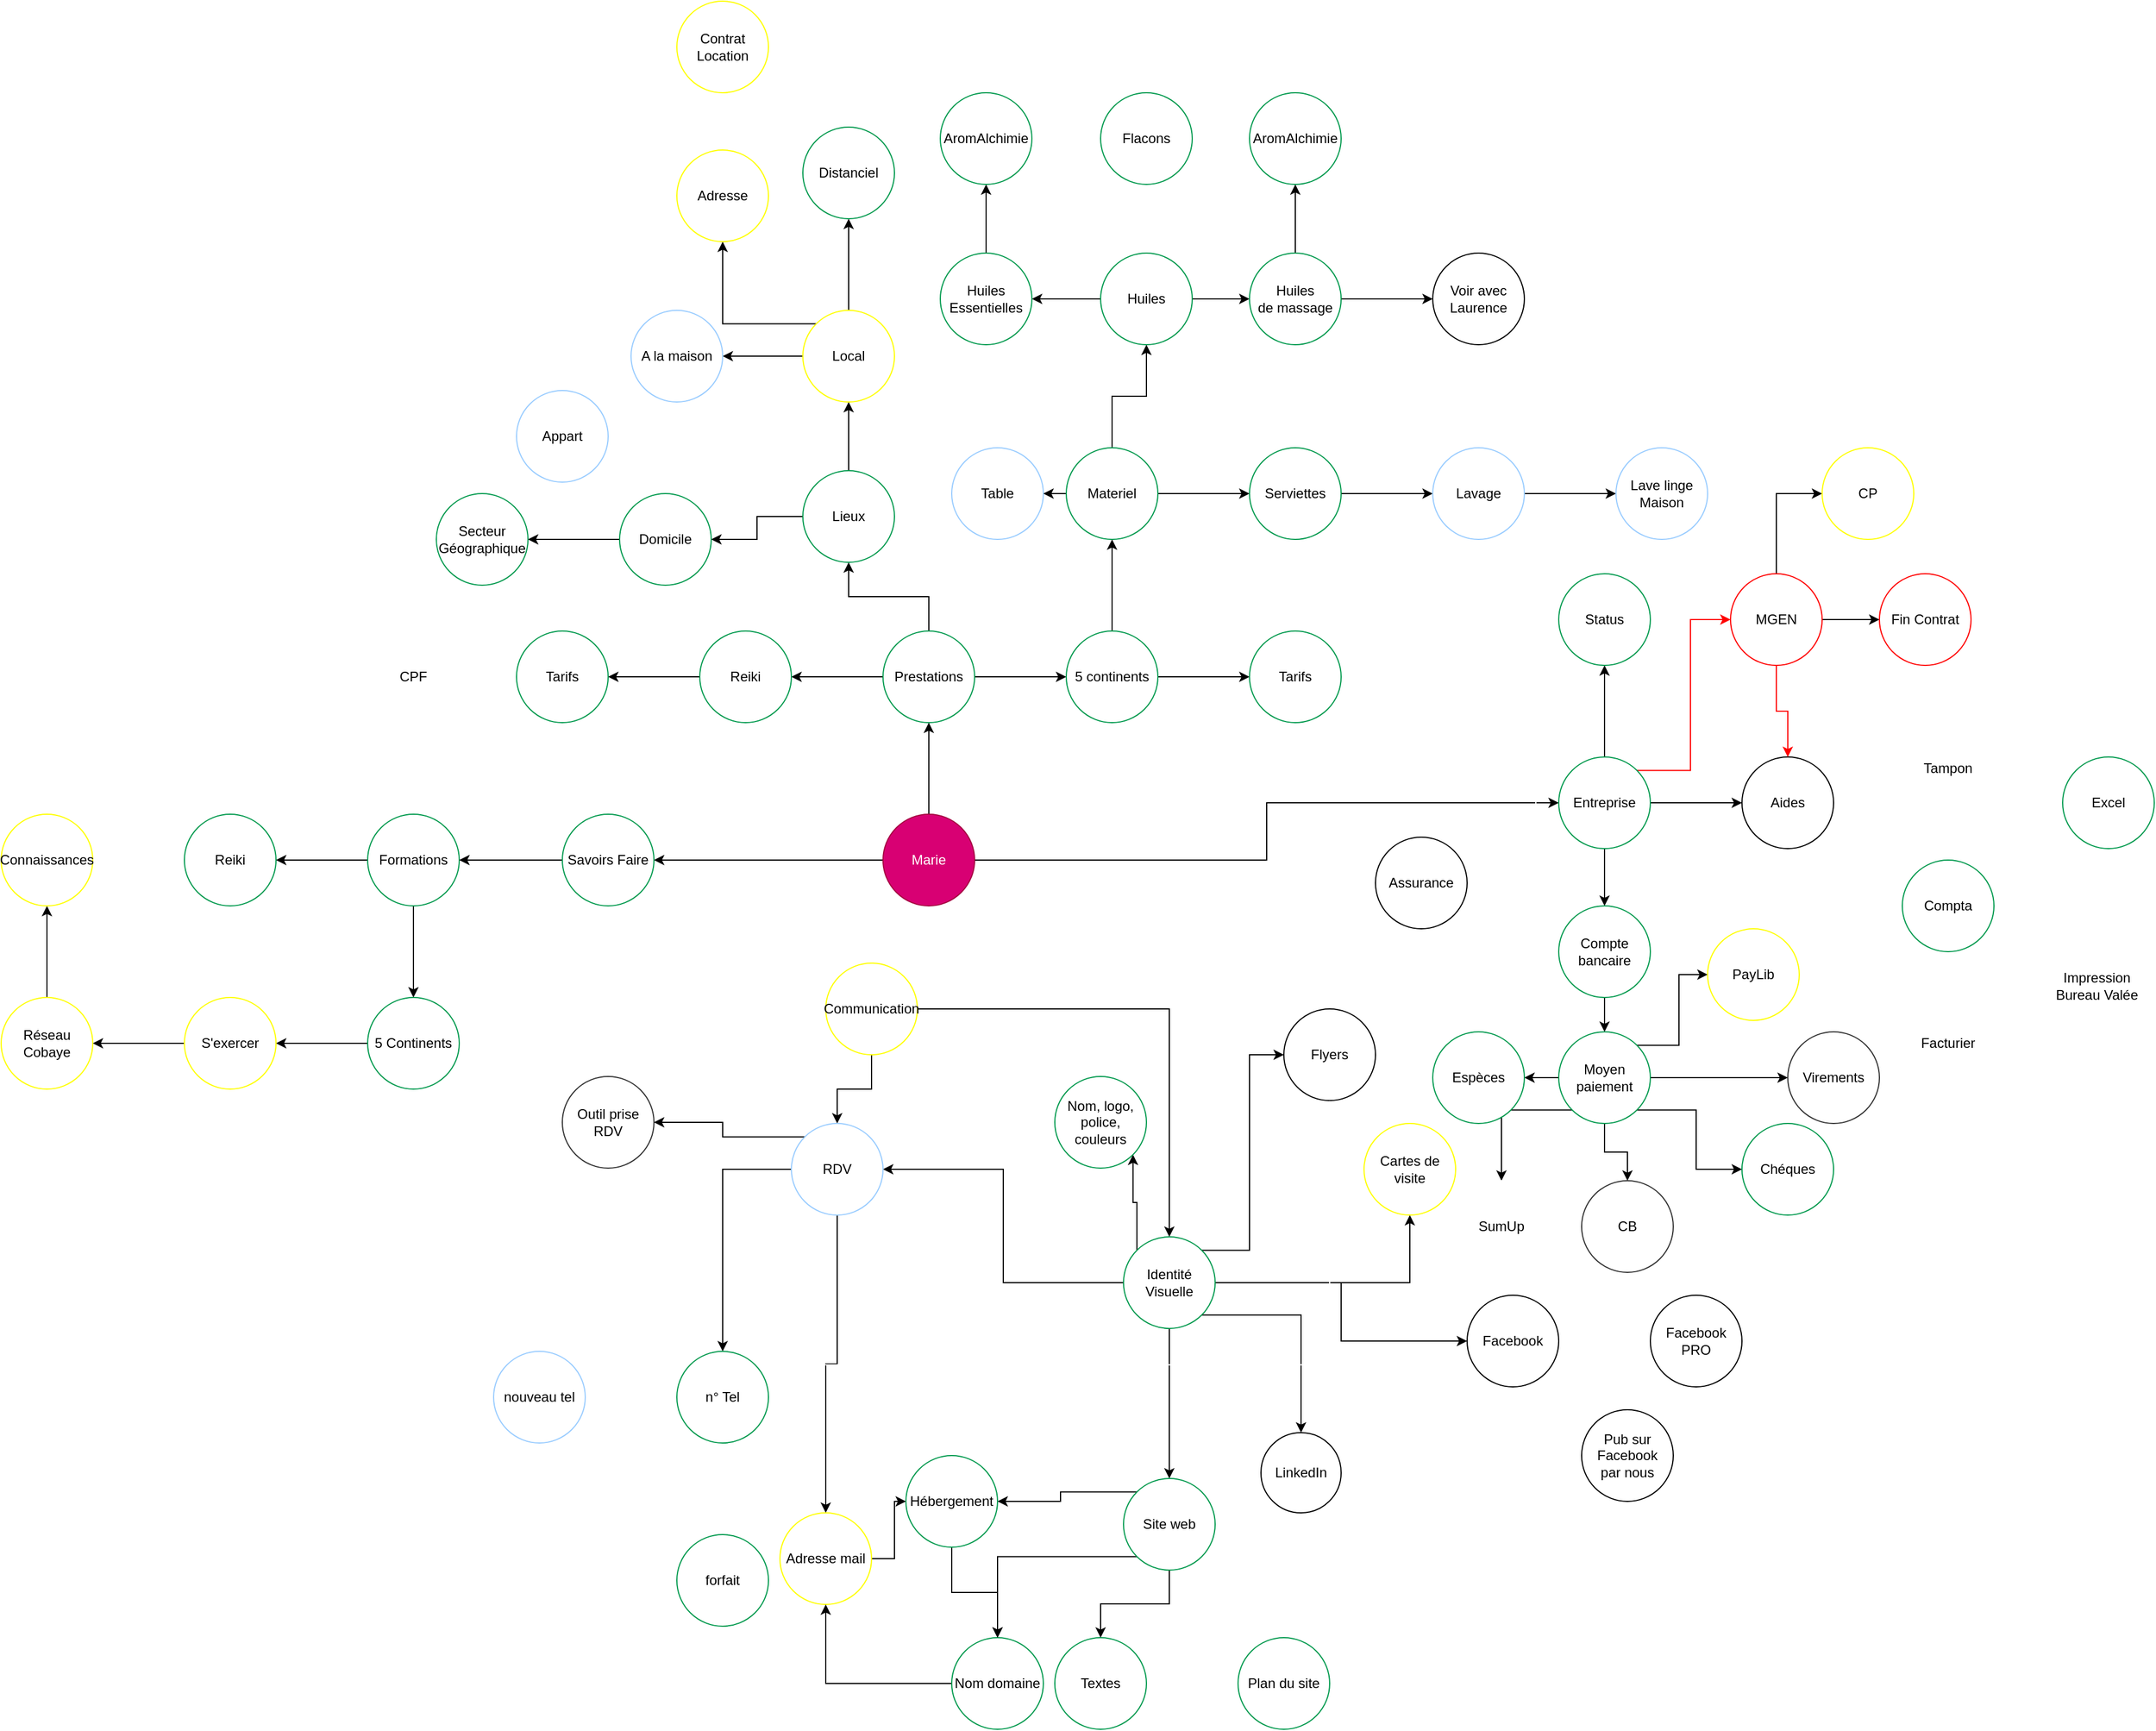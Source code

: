<mxfile version="13.7.3" type="device"><diagram id="F_pIKVun2bM_YiSTFZ85" name="Page-1"><mxGraphModel dx="2249" dy="1991" grid="1" gridSize="10" guides="1" tooltips="1" connect="1" arrows="1" fold="1" page="1" pageScale="1" pageWidth="827" pageHeight="1169" math="0" shadow="0"><root><mxCell id="0"/><mxCell id="1" parent="0"/><mxCell id="tZ33Du6UI4IF1ld7tscy-3" value="" style="edgeStyle=orthogonalEdgeStyle;rounded=0;orthogonalLoop=1;jettySize=auto;html=1;" parent="1" source="tZ33Du6UI4IF1ld7tscy-1" target="tZ33Du6UI4IF1ld7tscy-2" edge="1"><mxGeometry relative="1" as="geometry"/></mxCell><mxCell id="tZ33Du6UI4IF1ld7tscy-43" value="" style="edgeStyle=orthogonalEdgeStyle;rounded=0;orthogonalLoop=1;jettySize=auto;html=1;" parent="1" source="tZ33Du6UI4IF1ld7tscy-1" target="tZ33Du6UI4IF1ld7tscy-42" edge="1"><mxGeometry relative="1" as="geometry"/></mxCell><mxCell id="tZ33Du6UI4IF1ld7tscy-144" style="edgeStyle=orthogonalEdgeStyle;rounded=0;orthogonalLoop=1;jettySize=auto;html=1;exitX=0;exitY=0.5;exitDx=0;exitDy=0;" parent="1" source="tZ33Du6UI4IF1ld7tscy-1" target="tZ33Du6UI4IF1ld7tscy-143" edge="1"><mxGeometry relative="1" as="geometry"/></mxCell><mxCell id="tZ33Du6UI4IF1ld7tscy-150" value="" style="edgeStyle=orthogonalEdgeStyle;rounded=0;orthogonalLoop=1;jettySize=auto;html=1;strokeColor=#FFFFFF;" parent="1" source="tZ33Du6UI4IF1ld7tscy-1" target="tZ33Du6UI4IF1ld7tscy-50" edge="1"><mxGeometry relative="1" as="geometry"/></mxCell><mxCell id="tZ33Du6UI4IF1ld7tscy-1" value="Marie" style="ellipse;whiteSpace=wrap;html=1;aspect=fixed;strokeColor=#A50040;fillColor=#d80073;fontColor=#ffffff;" parent="1" vertex="1"><mxGeometry x="370" y="370" width="80" height="80" as="geometry"/></mxCell><mxCell id="tZ33Du6UI4IF1ld7tscy-5" value="" style="edgeStyle=orthogonalEdgeStyle;rounded=0;orthogonalLoop=1;jettySize=auto;html=1;" parent="1" source="tZ33Du6UI4IF1ld7tscy-2" target="tZ33Du6UI4IF1ld7tscy-4" edge="1"><mxGeometry relative="1" as="geometry"/></mxCell><mxCell id="tZ33Du6UI4IF1ld7tscy-9" value="" style="edgeStyle=orthogonalEdgeStyle;rounded=0;orthogonalLoop=1;jettySize=auto;html=1;" parent="1" source="tZ33Du6UI4IF1ld7tscy-2" target="tZ33Du6UI4IF1ld7tscy-8" edge="1"><mxGeometry relative="1" as="geometry"/></mxCell><mxCell id="tZ33Du6UI4IF1ld7tscy-11" value="" style="edgeStyle=orthogonalEdgeStyle;rounded=0;orthogonalLoop=1;jettySize=auto;html=1;" parent="1" source="tZ33Du6UI4IF1ld7tscy-2" target="tZ33Du6UI4IF1ld7tscy-10" edge="1"><mxGeometry relative="1" as="geometry"/></mxCell><mxCell id="tZ33Du6UI4IF1ld7tscy-158" style="edgeStyle=orthogonalEdgeStyle;rounded=0;orthogonalLoop=1;jettySize=auto;html=1;exitX=1;exitY=1;exitDx=0;exitDy=0;entryX=0;entryY=0;entryDx=0;entryDy=0;strokeColor=#FFFFFF;" parent="1" source="tZ33Du6UI4IF1ld7tscy-2" target="tZ33Du6UI4IF1ld7tscy-75" edge="1"><mxGeometry relative="1" as="geometry"><Array as="points"><mxPoint x="438" y="350"/><mxPoint x="940" y="350"/><mxPoint x="940" y="572"/></Array></mxGeometry></mxCell><mxCell id="tZ33Du6UI4IF1ld7tscy-2" value="Prestations" style="ellipse;whiteSpace=wrap;html=1;aspect=fixed;strokeColor=#00994D;" parent="1" vertex="1"><mxGeometry x="370" y="210" width="80" height="80" as="geometry"/></mxCell><mxCell id="tZ33Du6UI4IF1ld7tscy-33" value="" style="edgeStyle=orthogonalEdgeStyle;rounded=0;orthogonalLoop=1;jettySize=auto;html=1;" parent="1" source="tZ33Du6UI4IF1ld7tscy-4" target="tZ33Du6UI4IF1ld7tscy-32" edge="1"><mxGeometry relative="1" as="geometry"/></mxCell><mxCell id="tZ33Du6UI4IF1ld7tscy-4" value="Reiki" style="ellipse;whiteSpace=wrap;html=1;aspect=fixed;strokeColor=#00994D;" parent="1" vertex="1"><mxGeometry x="210" y="210" width="80" height="80" as="geometry"/></mxCell><mxCell id="tZ33Du6UI4IF1ld7tscy-15" value="" style="edgeStyle=orthogonalEdgeStyle;rounded=0;orthogonalLoop=1;jettySize=auto;html=1;" parent="1" source="tZ33Du6UI4IF1ld7tscy-8" target="tZ33Du6UI4IF1ld7tscy-14" edge="1"><mxGeometry relative="1" as="geometry"/></mxCell><mxCell id="tZ33Du6UI4IF1ld7tscy-31" value="" style="edgeStyle=orthogonalEdgeStyle;rounded=0;orthogonalLoop=1;jettySize=auto;html=1;" parent="1" source="tZ33Du6UI4IF1ld7tscy-8" target="tZ33Du6UI4IF1ld7tscy-30" edge="1"><mxGeometry relative="1" as="geometry"/></mxCell><mxCell id="tZ33Du6UI4IF1ld7tscy-8" value="5 continents" style="ellipse;whiteSpace=wrap;html=1;aspect=fixed;strokeColor=#00994D;" parent="1" vertex="1"><mxGeometry x="530" y="210" width="80" height="80" as="geometry"/></mxCell><mxCell id="tZ33Du6UI4IF1ld7tscy-17" value="" style="edgeStyle=orthogonalEdgeStyle;rounded=0;orthogonalLoop=1;jettySize=auto;html=1;" parent="1" source="tZ33Du6UI4IF1ld7tscy-10" target="tZ33Du6UI4IF1ld7tscy-16" edge="1"><mxGeometry relative="1" as="geometry"/></mxCell><mxCell id="tZ33Du6UI4IF1ld7tscy-19" value="" style="edgeStyle=orthogonalEdgeStyle;rounded=0;orthogonalLoop=1;jettySize=auto;html=1;" parent="1" source="tZ33Du6UI4IF1ld7tscy-10" target="tZ33Du6UI4IF1ld7tscy-18" edge="1"><mxGeometry relative="1" as="geometry"/></mxCell><mxCell id="tZ33Du6UI4IF1ld7tscy-10" value="Lieux" style="ellipse;whiteSpace=wrap;html=1;aspect=fixed;strokeColor=#00994D;" parent="1" vertex="1"><mxGeometry x="300" y="70" width="80" height="80" as="geometry"/></mxCell><mxCell id="tZ33Du6UI4IF1ld7tscy-21" value="" style="edgeStyle=orthogonalEdgeStyle;rounded=0;orthogonalLoop=1;jettySize=auto;html=1;" parent="1" source="tZ33Du6UI4IF1ld7tscy-14" target="tZ33Du6UI4IF1ld7tscy-20" edge="1"><mxGeometry relative="1" as="geometry"/></mxCell><mxCell id="tZ33Du6UI4IF1ld7tscy-23" value="" style="edgeStyle=orthogonalEdgeStyle;rounded=0;orthogonalLoop=1;jettySize=auto;html=1;" parent="1" source="tZ33Du6UI4IF1ld7tscy-14" target="tZ33Du6UI4IF1ld7tscy-22" edge="1"><mxGeometry relative="1" as="geometry"/></mxCell><mxCell id="tZ33Du6UI4IF1ld7tscy-25" value="" style="edgeStyle=orthogonalEdgeStyle;rounded=0;orthogonalLoop=1;jettySize=auto;html=1;" parent="1" source="tZ33Du6UI4IF1ld7tscy-14" target="tZ33Du6UI4IF1ld7tscy-24" edge="1"><mxGeometry relative="1" as="geometry"/></mxCell><mxCell id="tZ33Du6UI4IF1ld7tscy-14" value="Materiel" style="ellipse;whiteSpace=wrap;html=1;aspect=fixed;strokeColor=#00994D;" parent="1" vertex="1"><mxGeometry x="530" y="50" width="80" height="80" as="geometry"/></mxCell><mxCell id="tZ33Du6UI4IF1ld7tscy-47" value="" style="edgeStyle=orthogonalEdgeStyle;rounded=0;orthogonalLoop=1;jettySize=auto;html=1;" parent="1" source="tZ33Du6UI4IF1ld7tscy-16" target="tZ33Du6UI4IF1ld7tscy-46" edge="1"><mxGeometry relative="1" as="geometry"/></mxCell><mxCell id="tZ33Du6UI4IF1ld7tscy-16" value="Domicile" style="ellipse;whiteSpace=wrap;html=1;aspect=fixed;strokeColor=#00994D;" parent="1" vertex="1"><mxGeometry x="140" y="90" width="80" height="80" as="geometry"/></mxCell><mxCell id="tZ33Du6UI4IF1ld7tscy-93" value="" style="edgeStyle=orthogonalEdgeStyle;rounded=0;orthogonalLoop=1;jettySize=auto;html=1;" parent="1" source="tZ33Du6UI4IF1ld7tscy-18" target="tZ33Du6UI4IF1ld7tscy-92" edge="1"><mxGeometry relative="1" as="geometry"/></mxCell><mxCell id="tZ33Du6UI4IF1ld7tscy-95" value="" style="edgeStyle=orthogonalEdgeStyle;rounded=0;orthogonalLoop=1;jettySize=auto;html=1;" parent="1" source="tZ33Du6UI4IF1ld7tscy-18" target="tZ33Du6UI4IF1ld7tscy-94" edge="1"><mxGeometry relative="1" as="geometry"/></mxCell><mxCell id="tZ33Du6UI4IF1ld7tscy-118" style="edgeStyle=orthogonalEdgeStyle;rounded=0;orthogonalLoop=1;jettySize=auto;html=1;exitX=0;exitY=0;exitDx=0;exitDy=0;" parent="1" source="tZ33Du6UI4IF1ld7tscy-18" target="tZ33Du6UI4IF1ld7tscy-117" edge="1"><mxGeometry relative="1" as="geometry"/></mxCell><mxCell id="m3n-iAMWyGaeyh0-DLaK-7" style="edgeStyle=orthogonalEdgeStyle;rounded=0;orthogonalLoop=1;jettySize=auto;html=1;exitX=0;exitY=1;exitDx=0;exitDy=0;entryX=1;entryY=0.5;entryDx=0;entryDy=0;strokeColor=#FFFFFF;" edge="1" parent="1" source="tZ33Du6UI4IF1ld7tscy-18" target="453hLnoYEHUPjGudUj6s-11"><mxGeometry relative="1" as="geometry"><Array as="points"><mxPoint x="300" y="-2"/><mxPoint x="300" y="40"/></Array></mxGeometry></mxCell><mxCell id="tZ33Du6UI4IF1ld7tscy-18" value="Local" style="ellipse;whiteSpace=wrap;html=1;aspect=fixed;strokeColor=#FFFF00;" parent="1" vertex="1"><mxGeometry x="300" y="-70" width="80" height="80" as="geometry"/></mxCell><mxCell id="tZ33Du6UI4IF1ld7tscy-20" value="Table" style="ellipse;whiteSpace=wrap;html=1;aspect=fixed;strokeColor=#99CCFF;" parent="1" vertex="1"><mxGeometry x="430" y="50" width="80" height="80" as="geometry"/></mxCell><mxCell id="tZ33Du6UI4IF1ld7tscy-27" value="" style="edgeStyle=orthogonalEdgeStyle;rounded=0;orthogonalLoop=1;jettySize=auto;html=1;" parent="1" source="tZ33Du6UI4IF1ld7tscy-22" target="tZ33Du6UI4IF1ld7tscy-26" edge="1"><mxGeometry relative="1" as="geometry"/></mxCell><mxCell id="tZ33Du6UI4IF1ld7tscy-29" value="" style="edgeStyle=orthogonalEdgeStyle;rounded=0;orthogonalLoop=1;jettySize=auto;html=1;" parent="1" source="tZ33Du6UI4IF1ld7tscy-22" target="tZ33Du6UI4IF1ld7tscy-28" edge="1"><mxGeometry relative="1" as="geometry"/></mxCell><mxCell id="tZ33Du6UI4IF1ld7tscy-22" value="Huiles" style="ellipse;whiteSpace=wrap;html=1;aspect=fixed;strokeColor=#00994D;" parent="1" vertex="1"><mxGeometry x="560" y="-120" width="80" height="80" as="geometry"/></mxCell><mxCell id="tZ33Du6UI4IF1ld7tscy-49" value="" style="edgeStyle=orthogonalEdgeStyle;rounded=0;orthogonalLoop=1;jettySize=auto;html=1;" parent="1" source="tZ33Du6UI4IF1ld7tscy-24" target="tZ33Du6UI4IF1ld7tscy-48" edge="1"><mxGeometry relative="1" as="geometry"/></mxCell><mxCell id="tZ33Du6UI4IF1ld7tscy-24" value="Serviettes" style="ellipse;whiteSpace=wrap;html=1;aspect=fixed;strokeColor=#00994D;" parent="1" vertex="1"><mxGeometry x="690" y="50" width="80" height="80" as="geometry"/></mxCell><mxCell id="tZ33Du6UI4IF1ld7tscy-99" value="" style="edgeStyle=orthogonalEdgeStyle;rounded=0;orthogonalLoop=1;jettySize=auto;html=1;" parent="1" source="tZ33Du6UI4IF1ld7tscy-26" target="tZ33Du6UI4IF1ld7tscy-98" edge="1"><mxGeometry relative="1" as="geometry"/></mxCell><mxCell id="tZ33Du6UI4IF1ld7tscy-26" value="Huiles Essentielles" style="ellipse;whiteSpace=wrap;html=1;aspect=fixed;strokeColor=#00994D;" parent="1" vertex="1"><mxGeometry x="420" y="-120" width="80" height="80" as="geometry"/></mxCell><mxCell id="tZ33Du6UI4IF1ld7tscy-101" value="" style="edgeStyle=orthogonalEdgeStyle;rounded=0;orthogonalLoop=1;jettySize=auto;html=1;" parent="1" source="tZ33Du6UI4IF1ld7tscy-28" target="tZ33Du6UI4IF1ld7tscy-100" edge="1"><mxGeometry relative="1" as="geometry"/></mxCell><mxCell id="tZ33Du6UI4IF1ld7tscy-103" value="" style="edgeStyle=orthogonalEdgeStyle;rounded=0;orthogonalLoop=1;jettySize=auto;html=1;" parent="1" source="tZ33Du6UI4IF1ld7tscy-28" target="tZ33Du6UI4IF1ld7tscy-102" edge="1"><mxGeometry relative="1" as="geometry"/></mxCell><mxCell id="tZ33Du6UI4IF1ld7tscy-28" value="Huiles&lt;br&gt;de massage" style="ellipse;whiteSpace=wrap;html=1;aspect=fixed;strokeColor=#00994D;" parent="1" vertex="1"><mxGeometry x="690" y="-120" width="80" height="80" as="geometry"/></mxCell><mxCell id="tZ33Du6UI4IF1ld7tscy-30" value="Tarifs" style="ellipse;whiteSpace=wrap;html=1;aspect=fixed;strokeColor=#00994D;" parent="1" vertex="1"><mxGeometry x="690" y="210" width="80" height="80" as="geometry"/></mxCell><mxCell id="tZ33Du6UI4IF1ld7tscy-32" value="Tarifs" style="ellipse;whiteSpace=wrap;html=1;aspect=fixed;strokeColor=#00994D;" parent="1" vertex="1"><mxGeometry x="50" y="210" width="80" height="80" as="geometry"/></mxCell><mxCell id="tZ33Du6UI4IF1ld7tscy-37" value="" style="edgeStyle=orthogonalEdgeStyle;rounded=0;orthogonalLoop=1;jettySize=auto;html=1;" parent="1" source="tZ33Du6UI4IF1ld7tscy-34" target="tZ33Du6UI4IF1ld7tscy-36" edge="1"><mxGeometry relative="1" as="geometry"/></mxCell><mxCell id="tZ33Du6UI4IF1ld7tscy-39" value="" style="edgeStyle=orthogonalEdgeStyle;rounded=0;orthogonalLoop=1;jettySize=auto;html=1;" parent="1" source="tZ33Du6UI4IF1ld7tscy-34" target="tZ33Du6UI4IF1ld7tscy-38" edge="1"><mxGeometry relative="1" as="geometry"/></mxCell><mxCell id="453hLnoYEHUPjGudUj6s-9" value="" style="edgeStyle=orthogonalEdgeStyle;rounded=0;orthogonalLoop=1;jettySize=auto;html=1;strokeColor=#FFFFFF;" parent="1" source="tZ33Du6UI4IF1ld7tscy-34" target="453hLnoYEHUPjGudUj6s-8" edge="1"><mxGeometry relative="1" as="geometry"/></mxCell><mxCell id="tZ33Du6UI4IF1ld7tscy-34" value="Formations" style="ellipse;whiteSpace=wrap;html=1;aspect=fixed;strokeColor=#00994D;" parent="1" vertex="1"><mxGeometry x="-80" y="370" width="80" height="80" as="geometry"/></mxCell><mxCell id="tZ33Du6UI4IF1ld7tscy-36" value="Reiki" style="ellipse;whiteSpace=wrap;html=1;aspect=fixed;strokeColor=#00994D;" parent="1" vertex="1"><mxGeometry x="-240" y="370" width="80" height="80" as="geometry"/></mxCell><mxCell id="tZ33Du6UI4IF1ld7tscy-41" value="" style="edgeStyle=orthogonalEdgeStyle;rounded=0;orthogonalLoop=1;jettySize=auto;html=1;" parent="1" source="tZ33Du6UI4IF1ld7tscy-38" target="tZ33Du6UI4IF1ld7tscy-40" edge="1"><mxGeometry relative="1" as="geometry"/></mxCell><mxCell id="tZ33Du6UI4IF1ld7tscy-38" value="5 Continents" style="ellipse;whiteSpace=wrap;html=1;aspect=fixed;strokeColor=#00994D;" parent="1" vertex="1"><mxGeometry x="-80" y="530" width="80" height="80" as="geometry"/></mxCell><mxCell id="tZ33Du6UI4IF1ld7tscy-134" value="" style="edgeStyle=orthogonalEdgeStyle;rounded=0;orthogonalLoop=1;jettySize=auto;html=1;" parent="1" source="tZ33Du6UI4IF1ld7tscy-40" target="tZ33Du6UI4IF1ld7tscy-133" edge="1"><mxGeometry relative="1" as="geometry"/></mxCell><mxCell id="tZ33Du6UI4IF1ld7tscy-40" value="S'exercer" style="ellipse;whiteSpace=wrap;html=1;aspect=fixed;strokeColor=#FFFF00;" parent="1" vertex="1"><mxGeometry x="-240" y="530" width="80" height="80" as="geometry"/></mxCell><mxCell id="tZ33Du6UI4IF1ld7tscy-72" value="" style="edgeStyle=orthogonalEdgeStyle;rounded=0;orthogonalLoop=1;jettySize=auto;html=1;" parent="1" source="tZ33Du6UI4IF1ld7tscy-42" target="tZ33Du6UI4IF1ld7tscy-71" edge="1"><mxGeometry relative="1" as="geometry"/></mxCell><mxCell id="tZ33Du6UI4IF1ld7tscy-74" value="" style="edgeStyle=orthogonalEdgeStyle;rounded=0;orthogonalLoop=1;jettySize=auto;html=1;" parent="1" source="tZ33Du6UI4IF1ld7tscy-42" target="tZ33Du6UI4IF1ld7tscy-73" edge="1"><mxGeometry relative="1" as="geometry"/></mxCell><mxCell id="tZ33Du6UI4IF1ld7tscy-90" value="" style="edgeStyle=orthogonalEdgeStyle;rounded=0;orthogonalLoop=1;jettySize=auto;html=1;" parent="1" source="tZ33Du6UI4IF1ld7tscy-42" target="tZ33Du6UI4IF1ld7tscy-89" edge="1"><mxGeometry relative="1" as="geometry"/></mxCell><mxCell id="tZ33Du6UI4IF1ld7tscy-142" style="edgeStyle=orthogonalEdgeStyle;rounded=0;orthogonalLoop=1;jettySize=auto;html=1;exitX=1;exitY=0;exitDx=0;exitDy=0;entryX=0;entryY=0.5;entryDx=0;entryDy=0;strokeColor=#FF0000;" parent="1" source="tZ33Du6UI4IF1ld7tscy-42" target="tZ33Du6UI4IF1ld7tscy-141" edge="1"><mxGeometry relative="1" as="geometry"/></mxCell><mxCell id="m3n-iAMWyGaeyh0-DLaK-16" style="edgeStyle=orthogonalEdgeStyle;rounded=0;orthogonalLoop=1;jettySize=auto;html=1;exitX=1;exitY=1;exitDx=0;exitDy=0;entryX=0;entryY=0.5;entryDx=0;entryDy=0;strokeColor=#FFFFFF;" edge="1" parent="1" source="tZ33Du6UI4IF1ld7tscy-42" target="rxKe2BM97Ogz28U7-b96-1"><mxGeometry relative="1" as="geometry"><Array as="points"><mxPoint x="1028" y="410"/><mxPoint x="1150" y="410"/><mxPoint x="1150" y="450"/></Array></mxGeometry></mxCell><mxCell id="tZ33Du6UI4IF1ld7tscy-42" value="Entreprise" style="ellipse;whiteSpace=wrap;html=1;aspect=fixed;strokeColor=#00994D;" parent="1" vertex="1"><mxGeometry x="960" y="320" width="80" height="80" as="geometry"/></mxCell><mxCell id="tZ33Du6UI4IF1ld7tscy-46" value="Secteur&lt;br&gt;Géographique" style="ellipse;whiteSpace=wrap;html=1;aspect=fixed;strokeColor=#00994D;" parent="1" vertex="1"><mxGeometry x="-20" y="90" width="80" height="80" as="geometry"/></mxCell><mxCell id="tZ33Du6UI4IF1ld7tscy-97" value="" style="edgeStyle=orthogonalEdgeStyle;rounded=0;orthogonalLoop=1;jettySize=auto;html=1;" parent="1" source="tZ33Du6UI4IF1ld7tscy-48" target="tZ33Du6UI4IF1ld7tscy-96" edge="1"><mxGeometry relative="1" as="geometry"/></mxCell><mxCell id="tZ33Du6UI4IF1ld7tscy-48" value="Lavage" style="ellipse;whiteSpace=wrap;html=1;aspect=fixed;strokeColor=#99CCFF;" parent="1" vertex="1"><mxGeometry x="850" y="50" width="80" height="80" as="geometry"/></mxCell><mxCell id="tZ33Du6UI4IF1ld7tscy-105" style="edgeStyle=orthogonalEdgeStyle;rounded=0;orthogonalLoop=1;jettySize=auto;html=1;entryX=0.5;entryY=0;entryDx=0;entryDy=0;" parent="1" source="tZ33Du6UI4IF1ld7tscy-50" target="tZ33Du6UI4IF1ld7tscy-104" edge="1"><mxGeometry relative="1" as="geometry"/></mxCell><mxCell id="tZ33Du6UI4IF1ld7tscy-130" style="edgeStyle=orthogonalEdgeStyle;rounded=0;orthogonalLoop=1;jettySize=auto;html=1;exitX=1;exitY=0.5;exitDx=0;exitDy=0;entryX=0.5;entryY=0;entryDx=0;entryDy=0;" parent="1" source="tZ33Du6UI4IF1ld7tscy-50" target="tZ33Du6UI4IF1ld7tscy-60" edge="1"><mxGeometry relative="1" as="geometry"/></mxCell><mxCell id="tZ33Du6UI4IF1ld7tscy-50" value="Communication" style="ellipse;whiteSpace=wrap;html=1;aspect=fixed;strokeColor=#FFFF00;" parent="1" vertex="1"><mxGeometry x="320" y="500" width="80" height="80" as="geometry"/></mxCell><mxCell id="tZ33Du6UI4IF1ld7tscy-64" value="" style="edgeStyle=orthogonalEdgeStyle;rounded=0;orthogonalLoop=1;jettySize=auto;html=1;" parent="1" source="tZ33Du6UI4IF1ld7tscy-60" target="tZ33Du6UI4IF1ld7tscy-63" edge="1"><mxGeometry relative="1" as="geometry"/></mxCell><mxCell id="tZ33Du6UI4IF1ld7tscy-66" value="" style="edgeStyle=orthogonalEdgeStyle;rounded=0;orthogonalLoop=1;jettySize=auto;html=1;" parent="1" source="tZ33Du6UI4IF1ld7tscy-60" target="tZ33Du6UI4IF1ld7tscy-65" edge="1"><mxGeometry relative="1" as="geometry"/></mxCell><mxCell id="tZ33Du6UI4IF1ld7tscy-68" value="" style="edgeStyle=orthogonalEdgeStyle;rounded=0;orthogonalLoop=1;jettySize=auto;html=1;" parent="1" source="tZ33Du6UI4IF1ld7tscy-60" target="tZ33Du6UI4IF1ld7tscy-67" edge="1"><mxGeometry relative="1" as="geometry"/></mxCell><mxCell id="tZ33Du6UI4IF1ld7tscy-70" style="edgeStyle=orthogonalEdgeStyle;rounded=0;orthogonalLoop=1;jettySize=auto;html=1;exitX=0;exitY=1;exitDx=0;exitDy=0;entryX=0;entryY=0.5;entryDx=0;entryDy=0;" parent="1" source="tZ33Du6UI4IF1ld7tscy-60" target="tZ33Du6UI4IF1ld7tscy-69" edge="1"><mxGeometry relative="1" as="geometry"/></mxCell><mxCell id="tZ33Du6UI4IF1ld7tscy-82" style="edgeStyle=orthogonalEdgeStyle;rounded=0;orthogonalLoop=1;jettySize=auto;html=1;exitX=1;exitY=0;exitDx=0;exitDy=0;entryX=0;entryY=0.5;entryDx=0;entryDy=0;" parent="1" source="tZ33Du6UI4IF1ld7tscy-60" target="tZ33Du6UI4IF1ld7tscy-81" edge="1"><mxGeometry relative="1" as="geometry"/></mxCell><mxCell id="tZ33Du6UI4IF1ld7tscy-112" style="edgeStyle=orthogonalEdgeStyle;rounded=0;orthogonalLoop=1;jettySize=auto;html=1;exitX=0;exitY=0.5;exitDx=0;exitDy=0;entryX=1;entryY=0.5;entryDx=0;entryDy=0;" parent="1" source="tZ33Du6UI4IF1ld7tscy-60" target="tZ33Du6UI4IF1ld7tscy-104" edge="1"><mxGeometry relative="1" as="geometry"/></mxCell><mxCell id="tZ33Du6UI4IF1ld7tscy-132" style="edgeStyle=orthogonalEdgeStyle;rounded=0;orthogonalLoop=1;jettySize=auto;html=1;exitX=0;exitY=0;exitDx=0;exitDy=0;entryX=1;entryY=1;entryDx=0;entryDy=0;" parent="1" source="tZ33Du6UI4IF1ld7tscy-60" target="tZ33Du6UI4IF1ld7tscy-131" edge="1"><mxGeometry relative="1" as="geometry"/></mxCell><mxCell id="m3n-iAMWyGaeyh0-DLaK-24" style="edgeStyle=orthogonalEdgeStyle;rounded=0;orthogonalLoop=1;jettySize=auto;html=1;exitX=0;exitY=1;exitDx=0;exitDy=0;entryX=1;entryY=0.5;entryDx=0;entryDy=0;strokeColor=#FFFFFF;" edge="1" parent="1" source="tZ33Du6UI4IF1ld7tscy-60" target="tZ33Du6UI4IF1ld7tscy-107"><mxGeometry relative="1" as="geometry"/></mxCell><mxCell id="tZ33Du6UI4IF1ld7tscy-60" value="Identité&lt;br&gt;Visuelle" style="ellipse;whiteSpace=wrap;html=1;aspect=fixed;strokeColor=#00994D;" parent="1" vertex="1"><mxGeometry x="580" y="739" width="80" height="80" as="geometry"/></mxCell><mxCell id="m3n-iAMWyGaeyh0-DLaK-2" value="" style="edgeStyle=orthogonalEdgeStyle;rounded=0;orthogonalLoop=1;jettySize=auto;html=1;strokeColor=#FFFFFF;" edge="1" parent="1" source="tZ33Du6UI4IF1ld7tscy-63" target="m3n-iAMWyGaeyh0-DLaK-1"><mxGeometry relative="1" as="geometry"/></mxCell><mxCell id="m3n-iAMWyGaeyh0-DLaK-6" style="edgeStyle=orthogonalEdgeStyle;rounded=0;orthogonalLoop=1;jettySize=auto;html=1;exitX=1;exitY=1;exitDx=0;exitDy=0;strokeColor=#FFFFFF;" edge="1" parent="1" source="tZ33Du6UI4IF1ld7tscy-63" target="m3n-iAMWyGaeyh0-DLaK-5"><mxGeometry relative="1" as="geometry"/></mxCell><mxCell id="tZ33Du6UI4IF1ld7tscy-63" value="Facebook" style="ellipse;whiteSpace=wrap;html=1;aspect=fixed;" parent="1" vertex="1"><mxGeometry x="880" y="790" width="80" height="80" as="geometry"/></mxCell><mxCell id="tZ33Du6UI4IF1ld7tscy-123" value="" style="edgeStyle=orthogonalEdgeStyle;rounded=0;orthogonalLoop=1;jettySize=auto;html=1;" parent="1" source="tZ33Du6UI4IF1ld7tscy-65" target="tZ33Du6UI4IF1ld7tscy-122" edge="1"><mxGeometry relative="1" as="geometry"/></mxCell><mxCell id="tZ33Du6UI4IF1ld7tscy-128" style="edgeStyle=orthogonalEdgeStyle;rounded=0;orthogonalLoop=1;jettySize=auto;html=1;exitX=0;exitY=1;exitDx=0;exitDy=0;entryX=0.5;entryY=0;entryDx=0;entryDy=0;" parent="1" source="tZ33Du6UI4IF1ld7tscy-65" target="tZ33Du6UI4IF1ld7tscy-127" edge="1"><mxGeometry relative="1" as="geometry"/></mxCell><mxCell id="tZ33Du6UI4IF1ld7tscy-153" style="edgeStyle=orthogonalEdgeStyle;rounded=0;orthogonalLoop=1;jettySize=auto;html=1;exitX=1;exitY=1;exitDx=0;exitDy=0;entryX=0;entryY=0.5;entryDx=0;entryDy=0;strokeColor=#FFFFFF;" parent="1" source="tZ33Du6UI4IF1ld7tscy-65" target="tZ33Du6UI4IF1ld7tscy-124" edge="1"><mxGeometry relative="1" as="geometry"/></mxCell><mxCell id="Dro3VbOlailkAWpoqvdh-2" style="edgeStyle=orthogonalEdgeStyle;rounded=0;orthogonalLoop=1;jettySize=auto;html=1;exitX=0;exitY=0;exitDx=0;exitDy=0;entryX=1;entryY=0.5;entryDx=0;entryDy=0;" parent="1" source="tZ33Du6UI4IF1ld7tscy-65" target="Dro3VbOlailkAWpoqvdh-1" edge="1"><mxGeometry relative="1" as="geometry"/></mxCell><mxCell id="tZ33Du6UI4IF1ld7tscy-65" value="Site web" style="ellipse;whiteSpace=wrap;html=1;aspect=fixed;strokeColor=#00994D;" parent="1" vertex="1"><mxGeometry x="580" y="950" width="80" height="80" as="geometry"/></mxCell><mxCell id="tZ33Du6UI4IF1ld7tscy-67" value="Cartes de visite" style="ellipse;whiteSpace=wrap;html=1;aspect=fixed;strokeColor=#FFFF00;" parent="1" vertex="1"><mxGeometry x="790" y="640" width="80" height="80" as="geometry"/></mxCell><mxCell id="tZ33Du6UI4IF1ld7tscy-69" value="LinkedIn" style="ellipse;whiteSpace=wrap;html=1;aspect=fixed;direction=south;" parent="1" vertex="1"><mxGeometry x="700" y="910" width="70" height="70" as="geometry"/></mxCell><mxCell id="tZ33Du6UI4IF1ld7tscy-71" value="Status" style="ellipse;whiteSpace=wrap;html=1;aspect=fixed;strokeColor=#00994D;" parent="1" vertex="1"><mxGeometry x="960" y="160" width="80" height="80" as="geometry"/></mxCell><mxCell id="tZ33Du6UI4IF1ld7tscy-76" value="" style="edgeStyle=orthogonalEdgeStyle;rounded=0;orthogonalLoop=1;jettySize=auto;html=1;" parent="1" source="tZ33Du6UI4IF1ld7tscy-73" target="tZ33Du6UI4IF1ld7tscy-75" edge="1"><mxGeometry relative="1" as="geometry"/></mxCell><mxCell id="Dro3VbOlailkAWpoqvdh-7" style="edgeStyle=orthogonalEdgeStyle;rounded=0;orthogonalLoop=1;jettySize=auto;html=1;exitX=0;exitY=0;exitDx=0;exitDy=0;strokeColor=#FFFFFF;" parent="1" source="tZ33Du6UI4IF1ld7tscy-73" target="Dro3VbOlailkAWpoqvdh-6" edge="1"><mxGeometry relative="1" as="geometry"/></mxCell><mxCell id="tZ33Du6UI4IF1ld7tscy-73" value="Compte bancaire" style="ellipse;whiteSpace=wrap;html=1;aspect=fixed;strokeColor=#00994D;" parent="1" vertex="1"><mxGeometry x="960" y="450" width="80" height="80" as="geometry"/></mxCell><mxCell id="tZ33Du6UI4IF1ld7tscy-78" value="" style="edgeStyle=orthogonalEdgeStyle;rounded=0;orthogonalLoop=1;jettySize=auto;html=1;" parent="1" source="tZ33Du6UI4IF1ld7tscy-75" target="tZ33Du6UI4IF1ld7tscy-77" edge="1"><mxGeometry relative="1" as="geometry"/></mxCell><mxCell id="tZ33Du6UI4IF1ld7tscy-80" value="" style="edgeStyle=orthogonalEdgeStyle;rounded=0;orthogonalLoop=1;jettySize=auto;html=1;exitX=1;exitY=1;exitDx=0;exitDy=0;" parent="1" source="tZ33Du6UI4IF1ld7tscy-75" target="tZ33Du6UI4IF1ld7tscy-79" edge="1"><mxGeometry relative="1" as="geometry"/></mxCell><mxCell id="tZ33Du6UI4IF1ld7tscy-84" value="" style="edgeStyle=orthogonalEdgeStyle;rounded=0;orthogonalLoop=1;jettySize=auto;html=1;" parent="1" source="tZ33Du6UI4IF1ld7tscy-75" target="tZ33Du6UI4IF1ld7tscy-83" edge="1"><mxGeometry relative="1" as="geometry"/></mxCell><mxCell id="tZ33Du6UI4IF1ld7tscy-86" style="edgeStyle=orthogonalEdgeStyle;rounded=0;orthogonalLoop=1;jettySize=auto;html=1;exitX=1;exitY=0.5;exitDx=0;exitDy=0;entryX=0;entryY=0.5;entryDx=0;entryDy=0;" parent="1" source="tZ33Du6UI4IF1ld7tscy-75" target="tZ33Du6UI4IF1ld7tscy-85" edge="1"><mxGeometry relative="1" as="geometry"/></mxCell><mxCell id="tZ33Du6UI4IF1ld7tscy-88" style="edgeStyle=orthogonalEdgeStyle;rounded=0;orthogonalLoop=1;jettySize=auto;html=1;exitX=1;exitY=0;exitDx=0;exitDy=0;entryX=0;entryY=0.5;entryDx=0;entryDy=0;" parent="1" source="tZ33Du6UI4IF1ld7tscy-75" target="tZ33Du6UI4IF1ld7tscy-87" edge="1"><mxGeometry relative="1" as="geometry"/></mxCell><mxCell id="mWVtuSBMt5KZrXpBBbmm-2" style="edgeStyle=orthogonalEdgeStyle;rounded=0;orthogonalLoop=1;jettySize=auto;html=1;exitX=0;exitY=1;exitDx=0;exitDy=0;entryX=0.5;entryY=0;entryDx=0;entryDy=0;" parent="1" source="tZ33Du6UI4IF1ld7tscy-75" target="mWVtuSBMt5KZrXpBBbmm-1" edge="1"><mxGeometry relative="1" as="geometry"/></mxCell><mxCell id="tZ33Du6UI4IF1ld7tscy-75" value="Moyen paiement" style="ellipse;whiteSpace=wrap;html=1;aspect=fixed;strokeColor=#00994D;" parent="1" vertex="1"><mxGeometry x="960" y="560" width="80" height="80" as="geometry"/></mxCell><mxCell id="tZ33Du6UI4IF1ld7tscy-77" value="Espèces" style="ellipse;whiteSpace=wrap;html=1;aspect=fixed;strokeColor=#00994D;" parent="1" vertex="1"><mxGeometry x="850" y="560" width="80" height="80" as="geometry"/></mxCell><mxCell id="tZ33Du6UI4IF1ld7tscy-79" value="Chéques" style="ellipse;whiteSpace=wrap;html=1;aspect=fixed;strokeColor=#00994D;" parent="1" vertex="1"><mxGeometry x="1120" y="640" width="80" height="80" as="geometry"/></mxCell><mxCell id="tZ33Du6UI4IF1ld7tscy-81" value="Flyers" style="ellipse;whiteSpace=wrap;html=1;aspect=fixed;" parent="1" vertex="1"><mxGeometry x="720" y="540" width="80" height="80" as="geometry"/></mxCell><mxCell id="m3n-iAMWyGaeyh0-DLaK-21" value="" style="edgeStyle=orthogonalEdgeStyle;rounded=0;orthogonalLoop=1;jettySize=auto;html=1;strokeColor=#FFFFFF;" edge="1" parent="1" source="tZ33Du6UI4IF1ld7tscy-83" target="mWVtuSBMt5KZrXpBBbmm-1"><mxGeometry relative="1" as="geometry"/></mxCell><mxCell id="tZ33Du6UI4IF1ld7tscy-83" value="CB" style="ellipse;whiteSpace=wrap;html=1;aspect=fixed;strokeColor=#333333;" parent="1" vertex="1"><mxGeometry x="980" y="690" width="80" height="80" as="geometry"/></mxCell><mxCell id="m3n-iAMWyGaeyh0-DLaK-23" style="edgeStyle=orthogonalEdgeStyle;rounded=0;orthogonalLoop=1;jettySize=auto;html=1;entryX=1;entryY=0.5;entryDx=0;entryDy=0;strokeColor=#FFFFFF;" edge="1" parent="1" source="tZ33Du6UI4IF1ld7tscy-85" target="tZ33Du6UI4IF1ld7tscy-87"><mxGeometry relative="1" as="geometry"/></mxCell><mxCell id="tZ33Du6UI4IF1ld7tscy-85" value="Virements" style="ellipse;whiteSpace=wrap;html=1;aspect=fixed;strokeColor=#333333;" parent="1" vertex="1"><mxGeometry x="1160" y="560" width="80" height="80" as="geometry"/></mxCell><mxCell id="tZ33Du6UI4IF1ld7tscy-87" value="PayLib" style="ellipse;whiteSpace=wrap;html=1;aspect=fixed;strokeColor=#FFFF00;" parent="1" vertex="1"><mxGeometry x="1090" y="470" width="80" height="80" as="geometry"/></mxCell><mxCell id="tZ33Du6UI4IF1ld7tscy-89" value="Aides" style="ellipse;whiteSpace=wrap;html=1;aspect=fixed;" parent="1" vertex="1"><mxGeometry x="1120" y="320" width="80" height="80" as="geometry"/></mxCell><mxCell id="tZ33Du6UI4IF1ld7tscy-92" value="A la maison" style="ellipse;whiteSpace=wrap;html=1;aspect=fixed;strokeColor=#99CCFF;" parent="1" vertex="1"><mxGeometry x="150" y="-70" width="80" height="80" as="geometry"/></mxCell><mxCell id="tZ33Du6UI4IF1ld7tscy-94" value="Distanciel" style="ellipse;whiteSpace=wrap;html=1;aspect=fixed;strokeColor=#00994D;" parent="1" vertex="1"><mxGeometry x="300" y="-230" width="80" height="80" as="geometry"/></mxCell><mxCell id="tZ33Du6UI4IF1ld7tscy-96" value="Lave linge&lt;br&gt;Maison" style="ellipse;whiteSpace=wrap;html=1;aspect=fixed;strokeColor=#99CCFF;" parent="1" vertex="1"><mxGeometry x="1010" y="50" width="80" height="80" as="geometry"/></mxCell><mxCell id="Dro3VbOlailkAWpoqvdh-9" value="" style="edgeStyle=orthogonalEdgeStyle;rounded=0;orthogonalLoop=1;jettySize=auto;html=1;strokeColor=#FFFFFF;" parent="1" source="tZ33Du6UI4IF1ld7tscy-98" target="Dro3VbOlailkAWpoqvdh-8" edge="1"><mxGeometry relative="1" as="geometry"/></mxCell><mxCell id="tZ33Du6UI4IF1ld7tscy-98" value="AromAlchimie" style="ellipse;whiteSpace=wrap;html=1;aspect=fixed;strokeColor=#00994D;" parent="1" vertex="1"><mxGeometry x="420" y="-260" width="80" height="80" as="geometry"/></mxCell><mxCell id="Dro3VbOlailkAWpoqvdh-10" value="" style="edgeStyle=orthogonalEdgeStyle;rounded=0;orthogonalLoop=1;jettySize=auto;html=1;strokeColor=#FFFFFF;" parent="1" source="tZ33Du6UI4IF1ld7tscy-100" target="Dro3VbOlailkAWpoqvdh-8" edge="1"><mxGeometry relative="1" as="geometry"/></mxCell><mxCell id="tZ33Du6UI4IF1ld7tscy-100" value="AromAlchimie" style="ellipse;whiteSpace=wrap;html=1;aspect=fixed;strokeColor=#00994D;" parent="1" vertex="1"><mxGeometry x="690" y="-260" width="80" height="80" as="geometry"/></mxCell><mxCell id="tZ33Du6UI4IF1ld7tscy-102" value="Voir avec Laurence" style="ellipse;whiteSpace=wrap;html=1;aspect=fixed;direction=south;" parent="1" vertex="1"><mxGeometry x="850" y="-120" width="80" height="80" as="geometry"/></mxCell><mxCell id="tZ33Du6UI4IF1ld7tscy-108" value="" style="edgeStyle=orthogonalEdgeStyle;rounded=0;orthogonalLoop=1;jettySize=auto;html=1;" parent="1" source="tZ33Du6UI4IF1ld7tscy-104" target="tZ33Du6UI4IF1ld7tscy-107" edge="1"><mxGeometry relative="1" as="geometry"/></mxCell><mxCell id="tZ33Du6UI4IF1ld7tscy-110" value="" style="edgeStyle=orthogonalEdgeStyle;rounded=0;orthogonalLoop=1;jettySize=auto;html=1;" parent="1" source="tZ33Du6UI4IF1ld7tscy-104" target="tZ33Du6UI4IF1ld7tscy-109" edge="1"><mxGeometry relative="1" as="geometry"/></mxCell><mxCell id="tZ33Du6UI4IF1ld7tscy-116" style="edgeStyle=orthogonalEdgeStyle;rounded=0;orthogonalLoop=1;jettySize=auto;html=1;exitX=0;exitY=0;exitDx=0;exitDy=0;entryX=1;entryY=0.5;entryDx=0;entryDy=0;" parent="1" source="tZ33Du6UI4IF1ld7tscy-104" target="tZ33Du6UI4IF1ld7tscy-115" edge="1"><mxGeometry relative="1" as="geometry"><mxPoint x="210" y="699" as="targetPoint"/></mxGeometry></mxCell><mxCell id="tZ33Du6UI4IF1ld7tscy-104" value="RDV" style="ellipse;whiteSpace=wrap;html=1;aspect=fixed;strokeColor=#99CCFF;" parent="1" vertex="1"><mxGeometry x="290" y="640" width="80" height="80" as="geometry"/></mxCell><mxCell id="tZ33Du6UI4IF1ld7tscy-155" value="" style="edgeStyle=orthogonalEdgeStyle;rounded=0;orthogonalLoop=1;jettySize=auto;html=1;strokeColor=#FFFFFF;" parent="1" source="tZ33Du6UI4IF1ld7tscy-107" target="tZ33Du6UI4IF1ld7tscy-154" edge="1"><mxGeometry relative="1" as="geometry"/></mxCell><mxCell id="tZ33Du6UI4IF1ld7tscy-157" value="" style="edgeStyle=orthogonalEdgeStyle;rounded=0;orthogonalLoop=1;jettySize=auto;html=1;strokeColor=#FFFFFF;" parent="1" source="tZ33Du6UI4IF1ld7tscy-107" target="tZ33Du6UI4IF1ld7tscy-156" edge="1"><mxGeometry relative="1" as="geometry"/></mxCell><mxCell id="Dro3VbOlailkAWpoqvdh-16" style="edgeStyle=orthogonalEdgeStyle;rounded=0;orthogonalLoop=1;jettySize=auto;html=1;exitX=1;exitY=0;exitDx=0;exitDy=0;strokeColor=#FFFFFF;" parent="1" source="tZ33Du6UI4IF1ld7tscy-107" target="tZ33Du6UI4IF1ld7tscy-81" edge="1"><mxGeometry relative="1" as="geometry"/></mxCell><mxCell id="tZ33Du6UI4IF1ld7tscy-107" value="n° Tel" style="ellipse;whiteSpace=wrap;html=1;aspect=fixed;strokeColor=#00994D;" parent="1" vertex="1"><mxGeometry x="190" y="839" width="80" height="80" as="geometry"/></mxCell><mxCell id="Dro3VbOlailkAWpoqvdh-3" style="edgeStyle=orthogonalEdgeStyle;rounded=0;orthogonalLoop=1;jettySize=auto;html=1;exitX=1;exitY=0.5;exitDx=0;exitDy=0;entryX=0;entryY=0.5;entryDx=0;entryDy=0;" parent="1" source="tZ33Du6UI4IF1ld7tscy-109" target="Dro3VbOlailkAWpoqvdh-1" edge="1"><mxGeometry relative="1" as="geometry"/></mxCell><mxCell id="tZ33Du6UI4IF1ld7tscy-109" value="Adresse mail" style="ellipse;whiteSpace=wrap;html=1;aspect=fixed;strokeColor=#FFFF00;" parent="1" vertex="1"><mxGeometry x="280" y="980" width="80" height="80" as="geometry"/></mxCell><mxCell id="tZ33Du6UI4IF1ld7tscy-115" value="Outil prise RDV" style="ellipse;whiteSpace=wrap;html=1;aspect=fixed;strokeColor=#333333;" parent="1" vertex="1"><mxGeometry x="90" y="599" width="80" height="80" as="geometry"/></mxCell><mxCell id="rxKe2BM97Ogz28U7-b96-8" value="" style="edgeStyle=orthogonalEdgeStyle;rounded=0;orthogonalLoop=1;jettySize=auto;html=1;strokeColor=#FFFFFF;" parent="1" source="tZ33Du6UI4IF1ld7tscy-117" target="rxKe2BM97Ogz28U7-b96-7" edge="1"><mxGeometry relative="1" as="geometry"/></mxCell><mxCell id="tZ33Du6UI4IF1ld7tscy-117" value="Adresse" style="ellipse;whiteSpace=wrap;html=1;aspect=fixed;strokeColor=#FFFF00;" parent="1" vertex="1"><mxGeometry x="190" y="-210" width="80" height="80" as="geometry"/></mxCell><mxCell id="tZ33Du6UI4IF1ld7tscy-122" value="Textes" style="ellipse;whiteSpace=wrap;html=1;aspect=fixed;strokeColor=#00994D;" parent="1" vertex="1"><mxGeometry x="520" y="1089" width="80" height="80" as="geometry"/></mxCell><mxCell id="tZ33Du6UI4IF1ld7tscy-124" value="Plan du site" style="ellipse;whiteSpace=wrap;html=1;aspect=fixed;strokeColor=#00994D;" parent="1" vertex="1"><mxGeometry x="680" y="1089" width="80" height="80" as="geometry"/></mxCell><mxCell id="tZ33Du6UI4IF1ld7tscy-129" style="edgeStyle=orthogonalEdgeStyle;rounded=0;orthogonalLoop=1;jettySize=auto;html=1;exitX=0;exitY=0.5;exitDx=0;exitDy=0;entryX=0.5;entryY=1;entryDx=0;entryDy=0;" parent="1" source="tZ33Du6UI4IF1ld7tscy-127" target="tZ33Du6UI4IF1ld7tscy-109" edge="1"><mxGeometry relative="1" as="geometry"/></mxCell><mxCell id="tZ33Du6UI4IF1ld7tscy-127" value="Nom domaine" style="ellipse;whiteSpace=wrap;html=1;aspect=fixed;strokeColor=#00994D;" parent="1" vertex="1"><mxGeometry x="430" y="1089" width="80" height="80" as="geometry"/></mxCell><mxCell id="tZ33Du6UI4IF1ld7tscy-131" value="Nom, logo, police, couleurs" style="ellipse;whiteSpace=wrap;html=1;aspect=fixed;strokeColor=#00994D;" parent="1" vertex="1"><mxGeometry x="520" y="599" width="80" height="80" as="geometry"/></mxCell><mxCell id="tZ33Du6UI4IF1ld7tscy-136" value="" style="edgeStyle=orthogonalEdgeStyle;rounded=0;orthogonalLoop=1;jettySize=auto;html=1;" parent="1" source="tZ33Du6UI4IF1ld7tscy-133" target="tZ33Du6UI4IF1ld7tscy-135" edge="1"><mxGeometry relative="1" as="geometry"/></mxCell><mxCell id="tZ33Du6UI4IF1ld7tscy-133" value="Réseau&lt;br&gt;Cobaye" style="ellipse;whiteSpace=wrap;html=1;aspect=fixed;strokeColor=#FFFF00;" parent="1" vertex="1"><mxGeometry x="-400" y="530" width="80" height="80" as="geometry"/></mxCell><mxCell id="tZ33Du6UI4IF1ld7tscy-135" value="Connaissances" style="ellipse;whiteSpace=wrap;html=1;aspect=fixed;strokeColor=#FFFF00;" parent="1" vertex="1"><mxGeometry x="-400" y="370" width="80" height="80" as="geometry"/></mxCell><mxCell id="Dro3VbOlailkAWpoqvdh-13" value="" style="edgeStyle=orthogonalEdgeStyle;rounded=0;orthogonalLoop=1;jettySize=auto;html=1;strokeColor=#FF0000;" parent="1" source="tZ33Du6UI4IF1ld7tscy-141" target="tZ33Du6UI4IF1ld7tscy-89" edge="1"><mxGeometry relative="1" as="geometry"/></mxCell><mxCell id="rxKe2BM97Ogz28U7-b96-5" style="edgeStyle=orthogonalEdgeStyle;rounded=0;orthogonalLoop=1;jettySize=auto;html=1;exitX=0.5;exitY=0;exitDx=0;exitDy=0;entryX=0;entryY=0.5;entryDx=0;entryDy=0;" parent="1" source="tZ33Du6UI4IF1ld7tscy-141" target="rxKe2BM97Ogz28U7-b96-3" edge="1"><mxGeometry relative="1" as="geometry"/></mxCell><mxCell id="rxKe2BM97Ogz28U7-b96-6" value="" style="edgeStyle=orthogonalEdgeStyle;rounded=0;orthogonalLoop=1;jettySize=auto;html=1;" parent="1" source="tZ33Du6UI4IF1ld7tscy-141" target="rxKe2BM97Ogz28U7-b96-4" edge="1"><mxGeometry relative="1" as="geometry"/></mxCell><mxCell id="tZ33Du6UI4IF1ld7tscy-141" value="MGEN" style="ellipse;whiteSpace=wrap;html=1;aspect=fixed;strokeColor=#FF0000;" parent="1" vertex="1"><mxGeometry x="1110" y="160" width="80" height="80" as="geometry"/></mxCell><mxCell id="tZ33Du6UI4IF1ld7tscy-145" style="edgeStyle=orthogonalEdgeStyle;rounded=0;orthogonalLoop=1;jettySize=auto;html=1;exitX=0;exitY=0.5;exitDx=0;exitDy=0;entryX=1;entryY=0.5;entryDx=0;entryDy=0;" parent="1" source="tZ33Du6UI4IF1ld7tscy-143" target="tZ33Du6UI4IF1ld7tscy-34" edge="1"><mxGeometry relative="1" as="geometry"/></mxCell><mxCell id="tZ33Du6UI4IF1ld7tscy-143" value="Savoirs Faire" style="ellipse;whiteSpace=wrap;html=1;aspect=fixed;strokeColor=#00994D;" parent="1" vertex="1"><mxGeometry x="90" y="370" width="80" height="80" as="geometry"/></mxCell><mxCell id="tZ33Du6UI4IF1ld7tscy-154" value="nouveau tel" style="ellipse;whiteSpace=wrap;html=1;aspect=fixed;strokeColor=#99CCFF;" parent="1" vertex="1"><mxGeometry x="30" y="839" width="80" height="80" as="geometry"/></mxCell><mxCell id="tZ33Du6UI4IF1ld7tscy-156" value="forfait" style="ellipse;whiteSpace=wrap;html=1;aspect=fixed;strokeColor=#00994D;" parent="1" vertex="1"><mxGeometry x="190" y="999" width="80" height="80" as="geometry"/></mxCell><mxCell id="453hLnoYEHUPjGudUj6s-1" value="" style="edgeStyle=orthogonalEdgeStyle;rounded=0;orthogonalLoop=1;jettySize=auto;html=1;" parent="1" source="Dro3VbOlailkAWpoqvdh-1" target="tZ33Du6UI4IF1ld7tscy-127" edge="1"><mxGeometry relative="1" as="geometry"/></mxCell><mxCell id="Dro3VbOlailkAWpoqvdh-1" value="Hébergement" style="ellipse;whiteSpace=wrap;html=1;aspect=fixed;strokeColor=#00994D;" parent="1" vertex="1"><mxGeometry x="390" y="930" width="80" height="80" as="geometry"/></mxCell><mxCell id="Dro3VbOlailkAWpoqvdh-6" value="Assurance" style="ellipse;whiteSpace=wrap;html=1;aspect=fixed;" parent="1" vertex="1"><mxGeometry x="800" y="390" width="80" height="80" as="geometry"/></mxCell><mxCell id="Dro3VbOlailkAWpoqvdh-8" value="Flacons" style="ellipse;whiteSpace=wrap;html=1;aspect=fixed;strokeColor=#00994D;" parent="1" vertex="1"><mxGeometry x="560" y="-260" width="80" height="80" as="geometry"/></mxCell><mxCell id="mWVtuSBMt5KZrXpBBbmm-1" value="SumUp" style="ellipse;whiteSpace=wrap;html=1;aspect=fixed;strokeColor=#FFFFFF;" parent="1" vertex="1"><mxGeometry x="870" y="690" width="80" height="80" as="geometry"/></mxCell><mxCell id="m3n-iAMWyGaeyh0-DLaK-14" value="" style="edgeStyle=orthogonalEdgeStyle;rounded=0;orthogonalLoop=1;jettySize=auto;html=1;strokeColor=#FFFFFF;" edge="1" parent="1" source="rxKe2BM97Ogz28U7-b96-1" target="m3n-iAMWyGaeyh0-DLaK-13"><mxGeometry relative="1" as="geometry"/></mxCell><mxCell id="m3n-iAMWyGaeyh0-DLaK-15" value="" style="edgeStyle=orthogonalEdgeStyle;rounded=0;orthogonalLoop=1;jettySize=auto;html=1;strokeColor=#FFFFFF;" edge="1" parent="1" source="rxKe2BM97Ogz28U7-b96-1" target="m3n-iAMWyGaeyh0-DLaK-10"><mxGeometry relative="1" as="geometry"/></mxCell><mxCell id="m3n-iAMWyGaeyh0-DLaK-18" value="" style="edgeStyle=orthogonalEdgeStyle;rounded=0;orthogonalLoop=1;jettySize=auto;html=1;strokeColor=#FFFFFF;" edge="1" parent="1" source="rxKe2BM97Ogz28U7-b96-1" target="m3n-iAMWyGaeyh0-DLaK-17"><mxGeometry relative="1" as="geometry"/></mxCell><mxCell id="m3n-iAMWyGaeyh0-DLaK-20" style="edgeStyle=orthogonalEdgeStyle;rounded=0;orthogonalLoop=1;jettySize=auto;html=1;exitX=1;exitY=1;exitDx=0;exitDy=0;entryX=0;entryY=0.5;entryDx=0;entryDy=0;strokeColor=#FFFFFF;" edge="1" parent="1" source="rxKe2BM97Ogz28U7-b96-1" target="m3n-iAMWyGaeyh0-DLaK-19"><mxGeometry relative="1" as="geometry"/></mxCell><mxCell id="rxKe2BM97Ogz28U7-b96-1" value="Compta" style="ellipse;whiteSpace=wrap;html=1;aspect=fixed;strokeColor=#00994D;" parent="1" vertex="1"><mxGeometry x="1260" y="410" width="80" height="80" as="geometry"/></mxCell><mxCell id="rxKe2BM97Ogz28U7-b96-3" value="CP" style="ellipse;whiteSpace=wrap;html=1;aspect=fixed;strokeColor=#FFFF00;" parent="1" vertex="1"><mxGeometry x="1190" y="50" width="80" height="80" as="geometry"/></mxCell><mxCell id="rxKe2BM97Ogz28U7-b96-4" value="Fin Contrat" style="ellipse;whiteSpace=wrap;html=1;aspect=fixed;strokeColor=#FF0000;" parent="1" vertex="1"><mxGeometry x="1240" y="160" width="80" height="80" as="geometry"/></mxCell><mxCell id="rxKe2BM97Ogz28U7-b96-7" value="Contrat&lt;br&gt;Location" style="ellipse;whiteSpace=wrap;html=1;aspect=fixed;strokeColor=#FFFF00;" parent="1" vertex="1"><mxGeometry x="190" y="-340" width="80" height="80" as="geometry"/></mxCell><mxCell id="453hLnoYEHUPjGudUj6s-8" value="CPF" style="ellipse;whiteSpace=wrap;html=1;aspect=fixed;strokeColor=#FFFFFF;" parent="1" vertex="1"><mxGeometry x="-80" y="210" width="80" height="80" as="geometry"/></mxCell><mxCell id="453hLnoYEHUPjGudUj6s-11" value="Appart" style="ellipse;whiteSpace=wrap;html=1;aspect=fixed;strokeColor=#99CCFF;" parent="1" vertex="1"><mxGeometry x="50" width="80" height="80" as="geometry"/></mxCell><mxCell id="m3n-iAMWyGaeyh0-DLaK-1" value="Facebook&lt;br&gt;PRO" style="ellipse;whiteSpace=wrap;html=1;aspect=fixed;" vertex="1" parent="1"><mxGeometry x="1040" y="790" width="80" height="80" as="geometry"/></mxCell><mxCell id="m3n-iAMWyGaeyh0-DLaK-5" value="Pub sur Facebook&lt;br&gt;par nous" style="ellipse;whiteSpace=wrap;html=1;aspect=fixed;" vertex="1" parent="1"><mxGeometry x="980" y="890" width="80" height="80" as="geometry"/></mxCell><mxCell id="m3n-iAMWyGaeyh0-DLaK-10" value="Excel" style="ellipse;whiteSpace=wrap;html=1;aspect=fixed;strokeColor=#00994D;" vertex="1" parent="1"><mxGeometry x="1400" y="320" width="80" height="80" as="geometry"/></mxCell><mxCell id="m3n-iAMWyGaeyh0-DLaK-13" value="Facturier" style="ellipse;whiteSpace=wrap;html=1;aspect=fixed;strokeColor=#FFFFFF;" vertex="1" parent="1"><mxGeometry x="1260" y="530" width="80" height="80" as="geometry"/></mxCell><mxCell id="m3n-iAMWyGaeyh0-DLaK-17" value="Tampon" style="ellipse;whiteSpace=wrap;html=1;aspect=fixed;strokeColor=#FFFFFF;" vertex="1" parent="1"><mxGeometry x="1260" y="290" width="80" height="80" as="geometry"/></mxCell><mxCell id="m3n-iAMWyGaeyh0-DLaK-19" value="Impression Bureau Valée" style="ellipse;whiteSpace=wrap;html=1;aspect=fixed;strokeColor=#FFFFFF;" vertex="1" parent="1"><mxGeometry x="1390" y="480" width="80" height="80" as="geometry"/></mxCell></root></mxGraphModel></diagram></mxfile>